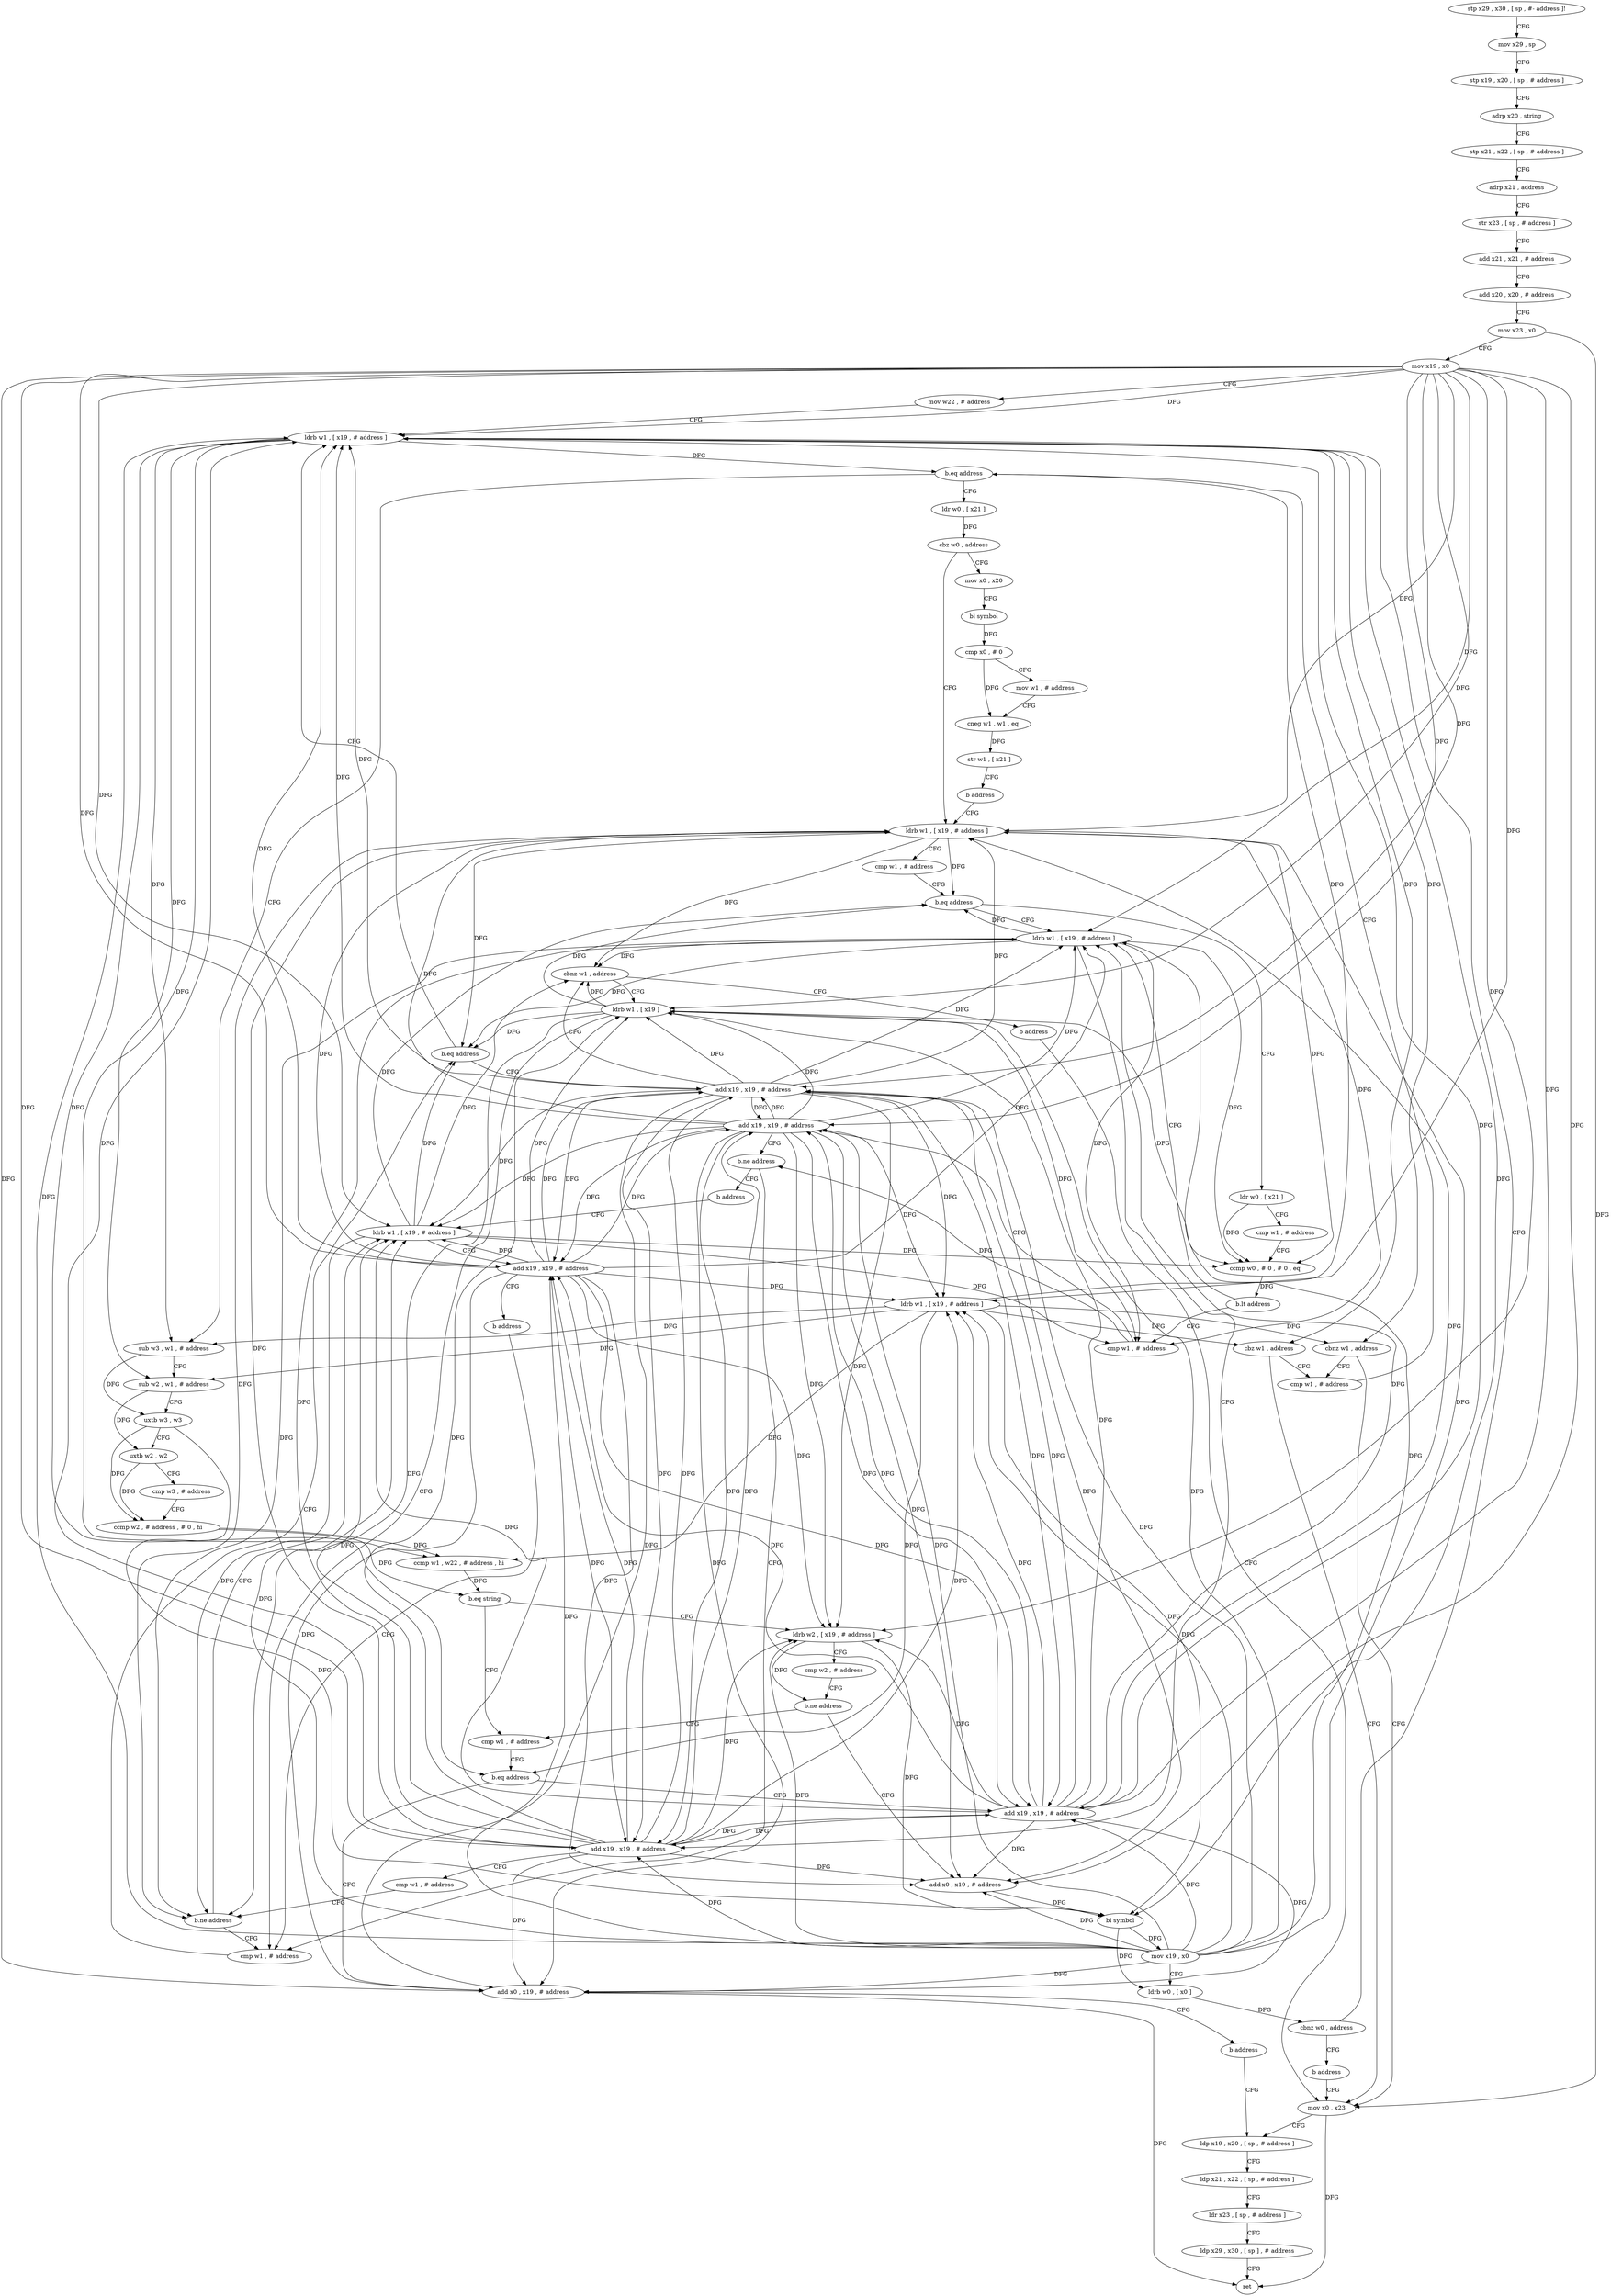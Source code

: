 digraph "func" {
"4377896" [label = "stp x29 , x30 , [ sp , #- address ]!" ]
"4377900" [label = "mov x29 , sp" ]
"4377904" [label = "stp x19 , x20 , [ sp , # address ]" ]
"4377908" [label = "adrp x20 , string" ]
"4377912" [label = "stp x21 , x22 , [ sp , # address ]" ]
"4377916" [label = "adrp x21 , address" ]
"4377920" [label = "str x23 , [ sp , # address ]" ]
"4377924" [label = "add x21 , x21 , # address" ]
"4377928" [label = "add x20 , x20 , # address" ]
"4377932" [label = "mov x23 , x0" ]
"4377936" [label = "mov x19 , x0" ]
"4377940" [label = "mov w22 , # address" ]
"4377944" [label = "ldrb w1 , [ x19 , # address ]" ]
"4378012" [label = "mov x0 , x23" ]
"4378016" [label = "ldp x19 , x20 , [ sp , # address ]" ]
"4377952" [label = "cmp w1 , # address" ]
"4377956" [label = "b.eq address" ]
"4378080" [label = "ldr w0 , [ x21 ]" ]
"4377960" [label = "sub w3 , w1 , # address" ]
"4378084" [label = "cbz w0 , address" ]
"4378192" [label = "mov x0 , x20" ]
"4378088" [label = "ldrb w1 , [ x19 , # address ]" ]
"4377964" [label = "sub w2 , w1 , # address" ]
"4377968" [label = "uxtb w3 , w3" ]
"4377972" [label = "uxtb w2 , w2" ]
"4377976" [label = "cmp w3 , # address" ]
"4377980" [label = "ccmp w2 , # address , # 0 , hi" ]
"4377984" [label = "ccmp w1 , w22 , # address , hi" ]
"4377988" [label = "b.eq string" ]
"4378040" [label = "ldrb w2 , [ x19 , # address ]" ]
"4377992" [label = "cmp w1 , # address" ]
"4378196" [label = "bl symbol" ]
"4378200" [label = "cmp x0 , # 0" ]
"4378204" [label = "mov w1 , # address" ]
"4378208" [label = "cneg w1 , w1 , eq" ]
"4378212" [label = "str w1 , [ x21 ]" ]
"4378216" [label = "b address" ]
"4378092" [label = "cmp w1 , # address" ]
"4378096" [label = "b.eq address" ]
"4378160" [label = "ldrb w1 , [ x19 , # address ]" ]
"4378100" [label = "ldr w0 , [ x21 ]" ]
"4378044" [label = "cmp w2 , # address" ]
"4378048" [label = "b.ne address" ]
"4378052" [label = "add x0 , x19 , # address" ]
"4377996" [label = "b.eq address" ]
"4378220" [label = "add x0 , x19 , # address" ]
"4378000" [label = "add x19 , x19 , # address" ]
"4378164" [label = "add x19 , x19 , # address" ]
"4378168" [label = "cmp w1 , # address" ]
"4378172" [label = "b.ne address" ]
"4378140" [label = "cmp w1 , # address" ]
"4378176" [label = "ldrb w1 , [ x19 , # address ]" ]
"4378104" [label = "cmp w1 , # address" ]
"4378108" [label = "ccmp w0 , # 0 , # 0 , eq" ]
"4378112" [label = "b.lt address" ]
"4378116" [label = "cmp w1 , # address" ]
"4378056" [label = "bl symbol" ]
"4378060" [label = "mov x19 , x0" ]
"4378064" [label = "ldrb w0 , [ x0 ]" ]
"4378068" [label = "cbnz w0 , address" ]
"4378072" [label = "b address" ]
"4378224" [label = "b address" ]
"4378004" [label = "ldrb w1 , [ x19 , # address ]" ]
"4378008" [label = "cbnz w1 , address" ]
"4378144" [label = "b.eq address" ]
"4378148" [label = "add x19 , x19 , # address" ]
"4378180" [label = "add x19 , x19 , # address" ]
"4378184" [label = "b address" ]
"4378120" [label = "add x19 , x19 , # address" ]
"4378124" [label = "b.ne address" ]
"4378128" [label = "b address" ]
"4377948" [label = "cbz w1 , address" ]
"4378020" [label = "ldp x21 , x22 , [ sp , # address ]" ]
"4378024" [label = "ldr x23 , [ sp , # address ]" ]
"4378028" [label = "ldp x29 , x30 , [ sp ] , # address" ]
"4378032" [label = "ret" ]
"4378152" [label = "cbnz w1 , address" ]
"4378136" [label = "ldrb w1 , [ x19 ]" ]
"4378156" [label = "b address" ]
"4377896" -> "4377900" [ label = "CFG" ]
"4377900" -> "4377904" [ label = "CFG" ]
"4377904" -> "4377908" [ label = "CFG" ]
"4377908" -> "4377912" [ label = "CFG" ]
"4377912" -> "4377916" [ label = "CFG" ]
"4377916" -> "4377920" [ label = "CFG" ]
"4377920" -> "4377924" [ label = "CFG" ]
"4377924" -> "4377928" [ label = "CFG" ]
"4377928" -> "4377932" [ label = "CFG" ]
"4377932" -> "4377936" [ label = "CFG" ]
"4377932" -> "4378012" [ label = "DFG" ]
"4377936" -> "4377940" [ label = "CFG" ]
"4377936" -> "4377944" [ label = "DFG" ]
"4377936" -> "4378088" [ label = "DFG" ]
"4377936" -> "4378160" [ label = "DFG" ]
"4377936" -> "4378164" [ label = "DFG" ]
"4377936" -> "4378176" [ label = "DFG" ]
"4377936" -> "4378180" [ label = "DFG" ]
"4377936" -> "4378148" [ label = "DFG" ]
"4377936" -> "4378136" [ label = "DFG" ]
"4377936" -> "4378120" [ label = "DFG" ]
"4377936" -> "4378040" [ label = "DFG" ]
"4377936" -> "4378052" [ label = "DFG" ]
"4377936" -> "4378220" [ label = "DFG" ]
"4377936" -> "4378000" [ label = "DFG" ]
"4377936" -> "4378004" [ label = "DFG" ]
"4377940" -> "4377944" [ label = "CFG" ]
"4377944" -> "4377948" [ label = "DFG" ]
"4377944" -> "4377956" [ label = "DFG" ]
"4377944" -> "4377960" [ label = "DFG" ]
"4377944" -> "4377964" [ label = "DFG" ]
"4377944" -> "4377984" [ label = "DFG" ]
"4377944" -> "4377996" [ label = "DFG" ]
"4377944" -> "4378056" [ label = "DFG" ]
"4377944" -> "4378008" [ label = "DFG" ]
"4378012" -> "4378016" [ label = "CFG" ]
"4378012" -> "4378032" [ label = "DFG" ]
"4378016" -> "4378020" [ label = "CFG" ]
"4377952" -> "4377956" [ label = "CFG" ]
"4377956" -> "4378080" [ label = "CFG" ]
"4377956" -> "4377960" [ label = "CFG" ]
"4378080" -> "4378084" [ label = "DFG" ]
"4377960" -> "4377964" [ label = "CFG" ]
"4377960" -> "4377968" [ label = "DFG" ]
"4378084" -> "4378192" [ label = "CFG" ]
"4378084" -> "4378088" [ label = "CFG" ]
"4378192" -> "4378196" [ label = "CFG" ]
"4378088" -> "4378092" [ label = "CFG" ]
"4378088" -> "4378096" [ label = "DFG" ]
"4378088" -> "4378172" [ label = "DFG" ]
"4378088" -> "4378108" [ label = "DFG" ]
"4378088" -> "4378144" [ label = "DFG" ]
"4378088" -> "4378152" [ label = "DFG" ]
"4378088" -> "4378116" [ label = "DFG" ]
"4377964" -> "4377968" [ label = "CFG" ]
"4377964" -> "4377972" [ label = "DFG" ]
"4377968" -> "4377972" [ label = "CFG" ]
"4377968" -> "4377980" [ label = "DFG" ]
"4377968" -> "4378056" [ label = "DFG" ]
"4377972" -> "4377976" [ label = "CFG" ]
"4377972" -> "4377980" [ label = "DFG" ]
"4377976" -> "4377980" [ label = "CFG" ]
"4377980" -> "4377984" [ label = "DFG" ]
"4377980" -> "4377988" [ label = "DFG" ]
"4377984" -> "4377988" [ label = "DFG" ]
"4377988" -> "4378040" [ label = "CFG" ]
"4377988" -> "4377992" [ label = "CFG" ]
"4378040" -> "4378044" [ label = "CFG" ]
"4378040" -> "4378048" [ label = "DFG" ]
"4378040" -> "4378056" [ label = "DFG" ]
"4377992" -> "4377996" [ label = "CFG" ]
"4378196" -> "4378200" [ label = "DFG" ]
"4378200" -> "4378204" [ label = "CFG" ]
"4378200" -> "4378208" [ label = "DFG" ]
"4378204" -> "4378208" [ label = "CFG" ]
"4378208" -> "4378212" [ label = "DFG" ]
"4378212" -> "4378216" [ label = "CFG" ]
"4378216" -> "4378088" [ label = "CFG" ]
"4378092" -> "4378096" [ label = "CFG" ]
"4378096" -> "4378160" [ label = "CFG" ]
"4378096" -> "4378100" [ label = "CFG" ]
"4378160" -> "4378164" [ label = "CFG" ]
"4378160" -> "4378096" [ label = "DFG" ]
"4378160" -> "4378172" [ label = "DFG" ]
"4378160" -> "4378108" [ label = "DFG" ]
"4378160" -> "4378144" [ label = "DFG" ]
"4378160" -> "4378152" [ label = "DFG" ]
"4378160" -> "4378116" [ label = "DFG" ]
"4378100" -> "4378104" [ label = "CFG" ]
"4378100" -> "4378108" [ label = "DFG" ]
"4378044" -> "4378048" [ label = "CFG" ]
"4378048" -> "4377992" [ label = "CFG" ]
"4378048" -> "4378052" [ label = "CFG" ]
"4378052" -> "4378056" [ label = "DFG" ]
"4377996" -> "4378220" [ label = "CFG" ]
"4377996" -> "4378000" [ label = "CFG" ]
"4378220" -> "4378224" [ label = "CFG" ]
"4378220" -> "4378032" [ label = "DFG" ]
"4378000" -> "4378004" [ label = "DFG" ]
"4378000" -> "4377944" [ label = "DFG" ]
"4378000" -> "4378088" [ label = "DFG" ]
"4378000" -> "4378160" [ label = "DFG" ]
"4378000" -> "4378164" [ label = "DFG" ]
"4378000" -> "4378176" [ label = "DFG" ]
"4378000" -> "4378180" [ label = "DFG" ]
"4378000" -> "4378148" [ label = "DFG" ]
"4378000" -> "4378136" [ label = "DFG" ]
"4378000" -> "4378120" [ label = "DFG" ]
"4378000" -> "4378040" [ label = "DFG" ]
"4378000" -> "4378052" [ label = "DFG" ]
"4378000" -> "4378220" [ label = "DFG" ]
"4378164" -> "4378168" [ label = "CFG" ]
"4378164" -> "4377944" [ label = "DFG" ]
"4378164" -> "4378088" [ label = "DFG" ]
"4378164" -> "4378160" [ label = "DFG" ]
"4378164" -> "4378176" [ label = "DFG" ]
"4378164" -> "4378180" [ label = "DFG" ]
"4378164" -> "4378148" [ label = "DFG" ]
"4378164" -> "4378136" [ label = "DFG" ]
"4378164" -> "4378120" [ label = "DFG" ]
"4378164" -> "4378040" [ label = "DFG" ]
"4378164" -> "4378052" [ label = "DFG" ]
"4378164" -> "4378220" [ label = "DFG" ]
"4378164" -> "4378000" [ label = "DFG" ]
"4378164" -> "4378004" [ label = "DFG" ]
"4378168" -> "4378172" [ label = "CFG" ]
"4378172" -> "4378140" [ label = "CFG" ]
"4378172" -> "4378176" [ label = "CFG" ]
"4378140" -> "4378144" [ label = "CFG" ]
"4378176" -> "4378180" [ label = "CFG" ]
"4378176" -> "4378096" [ label = "DFG" ]
"4378176" -> "4378172" [ label = "DFG" ]
"4378176" -> "4378108" [ label = "DFG" ]
"4378176" -> "4378144" [ label = "DFG" ]
"4378176" -> "4378152" [ label = "DFG" ]
"4378176" -> "4378116" [ label = "DFG" ]
"4378104" -> "4378108" [ label = "CFG" ]
"4378108" -> "4378112" [ label = "DFG" ]
"4378112" -> "4378160" [ label = "CFG" ]
"4378112" -> "4378116" [ label = "CFG" ]
"4378116" -> "4378120" [ label = "CFG" ]
"4378116" -> "4378124" [ label = "DFG" ]
"4378056" -> "4378060" [ label = "DFG" ]
"4378056" -> "4378064" [ label = "DFG" ]
"4378060" -> "4378064" [ label = "CFG" ]
"4378060" -> "4377944" [ label = "DFG" ]
"4378060" -> "4378088" [ label = "DFG" ]
"4378060" -> "4378160" [ label = "DFG" ]
"4378060" -> "4378164" [ label = "DFG" ]
"4378060" -> "4378176" [ label = "DFG" ]
"4378060" -> "4378180" [ label = "DFG" ]
"4378060" -> "4378148" [ label = "DFG" ]
"4378060" -> "4378136" [ label = "DFG" ]
"4378060" -> "4378120" [ label = "DFG" ]
"4378060" -> "4378040" [ label = "DFG" ]
"4378060" -> "4378052" [ label = "DFG" ]
"4378060" -> "4378220" [ label = "DFG" ]
"4378060" -> "4378000" [ label = "DFG" ]
"4378060" -> "4378004" [ label = "DFG" ]
"4378064" -> "4378068" [ label = "DFG" ]
"4378068" -> "4377944" [ label = "CFG" ]
"4378068" -> "4378072" [ label = "CFG" ]
"4378072" -> "4378012" [ label = "CFG" ]
"4378224" -> "4378016" [ label = "CFG" ]
"4378004" -> "4378008" [ label = "DFG" ]
"4378004" -> "4377948" [ label = "DFG" ]
"4378004" -> "4377956" [ label = "DFG" ]
"4378004" -> "4377960" [ label = "DFG" ]
"4378004" -> "4377964" [ label = "DFG" ]
"4378004" -> "4377984" [ label = "DFG" ]
"4378004" -> "4377996" [ label = "DFG" ]
"4378004" -> "4378056" [ label = "DFG" ]
"4378008" -> "4377952" [ label = "CFG" ]
"4378008" -> "4378012" [ label = "CFG" ]
"4378144" -> "4377944" [ label = "CFG" ]
"4378144" -> "4378148" [ label = "CFG" ]
"4378148" -> "4378152" [ label = "CFG" ]
"4378148" -> "4377944" [ label = "DFG" ]
"4378148" -> "4378088" [ label = "DFG" ]
"4378148" -> "4378160" [ label = "DFG" ]
"4378148" -> "4378164" [ label = "DFG" ]
"4378148" -> "4378176" [ label = "DFG" ]
"4378148" -> "4378180" [ label = "DFG" ]
"4378148" -> "4378136" [ label = "DFG" ]
"4378148" -> "4378120" [ label = "DFG" ]
"4378148" -> "4378040" [ label = "DFG" ]
"4378148" -> "4378052" [ label = "DFG" ]
"4378148" -> "4378220" [ label = "DFG" ]
"4378148" -> "4378000" [ label = "DFG" ]
"4378148" -> "4378004" [ label = "DFG" ]
"4378180" -> "4378184" [ label = "CFG" ]
"4378180" -> "4377944" [ label = "DFG" ]
"4378180" -> "4378088" [ label = "DFG" ]
"4378180" -> "4378160" [ label = "DFG" ]
"4378180" -> "4378164" [ label = "DFG" ]
"4378180" -> "4378176" [ label = "DFG" ]
"4378180" -> "4378148" [ label = "DFG" ]
"4378180" -> "4378136" [ label = "DFG" ]
"4378180" -> "4378120" [ label = "DFG" ]
"4378180" -> "4378040" [ label = "DFG" ]
"4378180" -> "4378052" [ label = "DFG" ]
"4378180" -> "4378220" [ label = "DFG" ]
"4378180" -> "4378000" [ label = "DFG" ]
"4378180" -> "4378004" [ label = "DFG" ]
"4378184" -> "4378140" [ label = "CFG" ]
"4378120" -> "4378124" [ label = "CFG" ]
"4378120" -> "4377944" [ label = "DFG" ]
"4378120" -> "4378088" [ label = "DFG" ]
"4378120" -> "4378160" [ label = "DFG" ]
"4378120" -> "4378164" [ label = "DFG" ]
"4378120" -> "4378176" [ label = "DFG" ]
"4378120" -> "4378180" [ label = "DFG" ]
"4378120" -> "4378148" [ label = "DFG" ]
"4378120" -> "4378136" [ label = "DFG" ]
"4378120" -> "4378040" [ label = "DFG" ]
"4378120" -> "4378052" [ label = "DFG" ]
"4378120" -> "4378220" [ label = "DFG" ]
"4378120" -> "4378000" [ label = "DFG" ]
"4378120" -> "4378004" [ label = "DFG" ]
"4378124" -> "4378140" [ label = "CFG" ]
"4378124" -> "4378128" [ label = "CFG" ]
"4378128" -> "4378176" [ label = "CFG" ]
"4377948" -> "4378012" [ label = "CFG" ]
"4377948" -> "4377952" [ label = "CFG" ]
"4378020" -> "4378024" [ label = "CFG" ]
"4378024" -> "4378028" [ label = "CFG" ]
"4378028" -> "4378032" [ label = "CFG" ]
"4378152" -> "4378136" [ label = "CFG" ]
"4378152" -> "4378156" [ label = "CFG" ]
"4378136" -> "4378140" [ label = "CFG" ]
"4378136" -> "4378096" [ label = "DFG" ]
"4378136" -> "4378172" [ label = "DFG" ]
"4378136" -> "4378108" [ label = "DFG" ]
"4378136" -> "4378144" [ label = "DFG" ]
"4378136" -> "4378152" [ label = "DFG" ]
"4378136" -> "4378116" [ label = "DFG" ]
"4378156" -> "4378012" [ label = "CFG" ]
}
